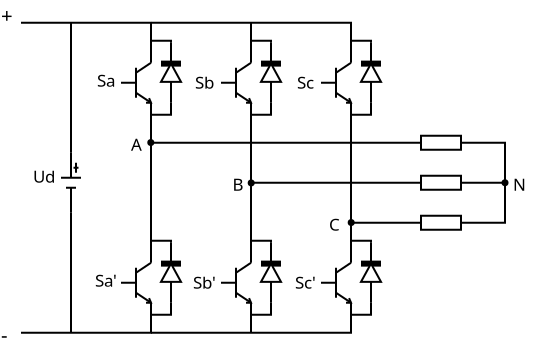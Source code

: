 <?xml version="1.0" encoding="UTF-8"?>
<dia:diagram xmlns:dia="http://www.lysator.liu.se/~alla/dia/">
  <dia:layer name="背景" visible="true" active="true">
    <dia:object type="Circuit - NPN Transistor" version="1" id="O0">
      <dia:attribute name="obj_pos">
        <dia:point val="5,-6"/>
      </dia:attribute>
      <dia:attribute name="obj_bb">
        <dia:rectangle val="5,-6.042;6.546,-3.95"/>
      </dia:attribute>
      <dia:attribute name="meta">
        <dia:composite type="dict"/>
      </dia:attribute>
      <dia:attribute name="elem_corner">
        <dia:point val="5,-6"/>
      </dia:attribute>
      <dia:attribute name="elem_width">
        <dia:real val="1.5"/>
      </dia:attribute>
      <dia:attribute name="elem_height">
        <dia:real val="2"/>
      </dia:attribute>
      <dia:attribute name="line_width">
        <dia:real val="0.1"/>
      </dia:attribute>
      <dia:attribute name="line_colour">
        <dia:color val="#000000"/>
      </dia:attribute>
      <dia:attribute name="fill_colour">
        <dia:color val="#ffffff"/>
      </dia:attribute>
      <dia:attribute name="show_background">
        <dia:boolean val="true"/>
      </dia:attribute>
      <dia:attribute name="line_style">
        <dia:enum val="0"/>
        <dia:real val="1"/>
      </dia:attribute>
      <dia:attribute name="flip_horizontal">
        <dia:boolean val="false"/>
      </dia:attribute>
      <dia:attribute name="flip_vertical">
        <dia:boolean val="false"/>
      </dia:attribute>
      <dia:attribute name="subscale">
        <dia:real val="1"/>
      </dia:attribute>
    </dia:object>
    <dia:object type="Circuit - NPN Transistor" version="1" id="O1">
      <dia:attribute name="obj_pos">
        <dia:point val="5,4"/>
      </dia:attribute>
      <dia:attribute name="obj_bb">
        <dia:rectangle val="5,3.958;6.546,6.05"/>
      </dia:attribute>
      <dia:attribute name="meta">
        <dia:composite type="dict"/>
      </dia:attribute>
      <dia:attribute name="elem_corner">
        <dia:point val="5,4"/>
      </dia:attribute>
      <dia:attribute name="elem_width">
        <dia:real val="1.5"/>
      </dia:attribute>
      <dia:attribute name="elem_height">
        <dia:real val="2"/>
      </dia:attribute>
      <dia:attribute name="line_width">
        <dia:real val="0.1"/>
      </dia:attribute>
      <dia:attribute name="line_colour">
        <dia:color val="#000000"/>
      </dia:attribute>
      <dia:attribute name="fill_colour">
        <dia:color val="#ffffff"/>
      </dia:attribute>
      <dia:attribute name="show_background">
        <dia:boolean val="true"/>
      </dia:attribute>
      <dia:attribute name="line_style">
        <dia:enum val="0"/>
        <dia:real val="1"/>
      </dia:attribute>
      <dia:attribute name="flip_horizontal">
        <dia:boolean val="false"/>
      </dia:attribute>
      <dia:attribute name="flip_vertical">
        <dia:boolean val="false"/>
      </dia:attribute>
      <dia:attribute name="subscale">
        <dia:real val="1"/>
      </dia:attribute>
    </dia:object>
    <dia:object type="Circuit - NPN Transistor" version="1" id="O2">
      <dia:attribute name="obj_pos">
        <dia:point val="15,4"/>
      </dia:attribute>
      <dia:attribute name="obj_bb">
        <dia:rectangle val="15,3.958;16.546,6.05"/>
      </dia:attribute>
      <dia:attribute name="meta">
        <dia:composite type="dict"/>
      </dia:attribute>
      <dia:attribute name="elem_corner">
        <dia:point val="15,4"/>
      </dia:attribute>
      <dia:attribute name="elem_width">
        <dia:real val="1.5"/>
      </dia:attribute>
      <dia:attribute name="elem_height">
        <dia:real val="2"/>
      </dia:attribute>
      <dia:attribute name="line_width">
        <dia:real val="0.1"/>
      </dia:attribute>
      <dia:attribute name="line_colour">
        <dia:color val="#000000"/>
      </dia:attribute>
      <dia:attribute name="fill_colour">
        <dia:color val="#ffffff"/>
      </dia:attribute>
      <dia:attribute name="show_background">
        <dia:boolean val="true"/>
      </dia:attribute>
      <dia:attribute name="line_style">
        <dia:enum val="0"/>
        <dia:real val="1"/>
      </dia:attribute>
      <dia:attribute name="flip_horizontal">
        <dia:boolean val="false"/>
      </dia:attribute>
      <dia:attribute name="flip_vertical">
        <dia:boolean val="false"/>
      </dia:attribute>
      <dia:attribute name="subscale">
        <dia:real val="1"/>
      </dia:attribute>
    </dia:object>
    <dia:object type="Circuit - NPN Transistor" version="1" id="O3">
      <dia:attribute name="obj_pos">
        <dia:point val="10,-6"/>
      </dia:attribute>
      <dia:attribute name="obj_bb">
        <dia:rectangle val="10,-6.042;11.546,-3.95"/>
      </dia:attribute>
      <dia:attribute name="meta">
        <dia:composite type="dict"/>
      </dia:attribute>
      <dia:attribute name="elem_corner">
        <dia:point val="10,-6"/>
      </dia:attribute>
      <dia:attribute name="elem_width">
        <dia:real val="1.5"/>
      </dia:attribute>
      <dia:attribute name="elem_height">
        <dia:real val="2"/>
      </dia:attribute>
      <dia:attribute name="line_width">
        <dia:real val="0.1"/>
      </dia:attribute>
      <dia:attribute name="line_colour">
        <dia:color val="#000000"/>
      </dia:attribute>
      <dia:attribute name="fill_colour">
        <dia:color val="#ffffff"/>
      </dia:attribute>
      <dia:attribute name="show_background">
        <dia:boolean val="true"/>
      </dia:attribute>
      <dia:attribute name="line_style">
        <dia:enum val="0"/>
        <dia:real val="1"/>
      </dia:attribute>
      <dia:attribute name="flip_horizontal">
        <dia:boolean val="false"/>
      </dia:attribute>
      <dia:attribute name="flip_vertical">
        <dia:boolean val="false"/>
      </dia:attribute>
      <dia:attribute name="subscale">
        <dia:real val="1"/>
      </dia:attribute>
    </dia:object>
    <dia:object type="Circuit - NPN Transistor" version="1" id="O4">
      <dia:attribute name="obj_pos">
        <dia:point val="15,-6"/>
      </dia:attribute>
      <dia:attribute name="obj_bb">
        <dia:rectangle val="15,-6.042;16.546,-3.95"/>
      </dia:attribute>
      <dia:attribute name="meta">
        <dia:composite type="dict"/>
      </dia:attribute>
      <dia:attribute name="elem_corner">
        <dia:point val="15,-6"/>
      </dia:attribute>
      <dia:attribute name="elem_width">
        <dia:real val="1.5"/>
      </dia:attribute>
      <dia:attribute name="elem_height">
        <dia:real val="2"/>
      </dia:attribute>
      <dia:attribute name="line_width">
        <dia:real val="0.1"/>
      </dia:attribute>
      <dia:attribute name="line_colour">
        <dia:color val="#000000"/>
      </dia:attribute>
      <dia:attribute name="fill_colour">
        <dia:color val="#ffffff"/>
      </dia:attribute>
      <dia:attribute name="show_background">
        <dia:boolean val="true"/>
      </dia:attribute>
      <dia:attribute name="line_style">
        <dia:enum val="0"/>
        <dia:real val="1"/>
      </dia:attribute>
      <dia:attribute name="flip_horizontal">
        <dia:boolean val="false"/>
      </dia:attribute>
      <dia:attribute name="flip_vertical">
        <dia:boolean val="false"/>
      </dia:attribute>
      <dia:attribute name="subscale">
        <dia:real val="1"/>
      </dia:attribute>
    </dia:object>
    <dia:object type="Circuit - NPN Transistor" version="1" id="O5">
      <dia:attribute name="obj_pos">
        <dia:point val="10,4"/>
      </dia:attribute>
      <dia:attribute name="obj_bb">
        <dia:rectangle val="10,3.958;11.546,6.05"/>
      </dia:attribute>
      <dia:attribute name="meta">
        <dia:composite type="dict"/>
      </dia:attribute>
      <dia:attribute name="elem_corner">
        <dia:point val="10,4"/>
      </dia:attribute>
      <dia:attribute name="elem_width">
        <dia:real val="1.5"/>
      </dia:attribute>
      <dia:attribute name="elem_height">
        <dia:real val="2"/>
      </dia:attribute>
      <dia:attribute name="line_width">
        <dia:real val="0.1"/>
      </dia:attribute>
      <dia:attribute name="line_colour">
        <dia:color val="#000000"/>
      </dia:attribute>
      <dia:attribute name="fill_colour">
        <dia:color val="#ffffff"/>
      </dia:attribute>
      <dia:attribute name="show_background">
        <dia:boolean val="true"/>
      </dia:attribute>
      <dia:attribute name="line_style">
        <dia:enum val="0"/>
        <dia:real val="1"/>
      </dia:attribute>
      <dia:attribute name="flip_horizontal">
        <dia:boolean val="false"/>
      </dia:attribute>
      <dia:attribute name="flip_vertical">
        <dia:boolean val="false"/>
      </dia:attribute>
      <dia:attribute name="subscale">
        <dia:real val="1"/>
      </dia:attribute>
    </dia:object>
    <dia:object type="Standard - Line" version="0" id="O6">
      <dia:attribute name="obj_pos">
        <dia:point val="6.5,-4"/>
      </dia:attribute>
      <dia:attribute name="obj_bb">
        <dia:rectangle val="6.45,-4.05;6.55,4.05"/>
      </dia:attribute>
      <dia:attribute name="conn_endpoints">
        <dia:point val="6.5,-4"/>
        <dia:point val="6.5,4"/>
      </dia:attribute>
      <dia:attribute name="numcp">
        <dia:int val="1"/>
      </dia:attribute>
      <dia:connections>
        <dia:connection handle="0" to="O0" connection="2"/>
        <dia:connection handle="1" to="O1" connection="1"/>
      </dia:connections>
    </dia:object>
    <dia:object type="Standard - ZigZagLine" version="1" id="O7">
      <dia:attribute name="obj_pos">
        <dia:point val="6.5,-6"/>
      </dia:attribute>
      <dia:attribute name="obj_bb">
        <dia:rectangle val="-0.071,-8.05;6.55,-5.95"/>
      </dia:attribute>
      <dia:attribute name="orth_points">
        <dia:point val="6.5,-6"/>
        <dia:point val="6.5,-8"/>
        <dia:point val="0,-8"/>
        <dia:point val="0,-8"/>
      </dia:attribute>
      <dia:attribute name="orth_orient">
        <dia:enum val="1"/>
        <dia:enum val="0"/>
        <dia:enum val="1"/>
      </dia:attribute>
      <dia:attribute name="autorouting">
        <dia:boolean val="false"/>
      </dia:attribute>
      <dia:connections>
        <dia:connection handle="0" to="O0" connection="1"/>
      </dia:connections>
    </dia:object>
    <dia:object type="Standard - Line" version="0" id="O8">
      <dia:attribute name="obj_pos">
        <dia:point val="6.5,-2"/>
      </dia:attribute>
      <dia:attribute name="obj_bb">
        <dia:rectangle val="6.45,-2.05;19.05,-1.95"/>
      </dia:attribute>
      <dia:attribute name="conn_endpoints">
        <dia:point val="6.5,-2"/>
        <dia:point val="19,-2"/>
      </dia:attribute>
      <dia:attribute name="numcp">
        <dia:int val="1"/>
      </dia:attribute>
    </dia:object>
    <dia:object type="Standard - Line" version="0" id="O9">
      <dia:attribute name="obj_pos">
        <dia:point val="16.5,2"/>
      </dia:attribute>
      <dia:attribute name="obj_bb">
        <dia:rectangle val="16.45,1.95;19.05,2.05"/>
      </dia:attribute>
      <dia:attribute name="conn_endpoints">
        <dia:point val="16.5,2"/>
        <dia:point val="19,2"/>
      </dia:attribute>
      <dia:attribute name="numcp">
        <dia:int val="1"/>
      </dia:attribute>
    </dia:object>
    <dia:object type="Standard - Line" version="0" id="O10">
      <dia:attribute name="obj_pos">
        <dia:point val="11.5,0"/>
      </dia:attribute>
      <dia:attribute name="obj_bb">
        <dia:rectangle val="11.45,-0.05;19.05,0.05"/>
      </dia:attribute>
      <dia:attribute name="conn_endpoints">
        <dia:point val="11.5,0"/>
        <dia:point val="19,0"/>
      </dia:attribute>
      <dia:attribute name="numcp">
        <dia:int val="1"/>
      </dia:attribute>
      <dia:connections>
        <dia:connection handle="0" to="O12" connection="0"/>
      </dia:connections>
    </dia:object>
    <dia:object type="Standard - Line" version="0" id="O11">
      <dia:attribute name="obj_pos">
        <dia:point val="16.5,-4"/>
      </dia:attribute>
      <dia:attribute name="obj_bb">
        <dia:rectangle val="16.45,-4.05;16.55,4.05"/>
      </dia:attribute>
      <dia:attribute name="conn_endpoints">
        <dia:point val="16.5,-4"/>
        <dia:point val="16.5,4"/>
      </dia:attribute>
      <dia:attribute name="numcp">
        <dia:int val="1"/>
      </dia:attribute>
      <dia:connections>
        <dia:connection handle="0" to="O4" connection="2"/>
        <dia:connection handle="1" to="O2" connection="1"/>
      </dia:connections>
    </dia:object>
    <dia:object type="Standard - Line" version="0" id="O12">
      <dia:attribute name="obj_pos">
        <dia:point val="11.5,-4"/>
      </dia:attribute>
      <dia:attribute name="obj_bb">
        <dia:rectangle val="11.45,-4.05;11.55,4.05"/>
      </dia:attribute>
      <dia:attribute name="conn_endpoints">
        <dia:point val="11.5,-4"/>
        <dia:point val="11.5,4"/>
      </dia:attribute>
      <dia:attribute name="numcp">
        <dia:int val="1"/>
      </dia:attribute>
      <dia:connections>
        <dia:connection handle="0" to="O3" connection="2"/>
        <dia:connection handle="1" to="O5" connection="1"/>
      </dia:connections>
    </dia:object>
    <dia:object type="Standard - ZigZagLine" version="1" id="O13">
      <dia:attribute name="obj_pos">
        <dia:point val="6.5,6"/>
      </dia:attribute>
      <dia:attribute name="obj_bb">
        <dia:rectangle val="-0.071,5.95;6.55,7.55"/>
      </dia:attribute>
      <dia:attribute name="orth_points">
        <dia:point val="6.5,6"/>
        <dia:point val="6.5,7.5"/>
        <dia:point val="0,7.5"/>
        <dia:point val="0,7.5"/>
      </dia:attribute>
      <dia:attribute name="orth_orient">
        <dia:enum val="1"/>
        <dia:enum val="0"/>
        <dia:enum val="1"/>
      </dia:attribute>
      <dia:attribute name="autorouting">
        <dia:boolean val="false"/>
      </dia:attribute>
      <dia:connections>
        <dia:connection handle="0" to="O1" connection="2"/>
      </dia:connections>
    </dia:object>
    <dia:object type="Circuit - Horizontal Resistor (European)" version="1" id="O14">
      <dia:attribute name="obj_pos">
        <dia:point val="19,-2.35"/>
      </dia:attribute>
      <dia:attribute name="obj_bb">
        <dia:rectangle val="19,-2.4;23,-1.6"/>
      </dia:attribute>
      <dia:attribute name="meta">
        <dia:composite type="dict"/>
      </dia:attribute>
      <dia:attribute name="elem_corner">
        <dia:point val="19,-2.35"/>
      </dia:attribute>
      <dia:attribute name="elem_width">
        <dia:real val="4"/>
      </dia:attribute>
      <dia:attribute name="elem_height">
        <dia:real val="0.7"/>
      </dia:attribute>
      <dia:attribute name="line_width">
        <dia:real val="0.1"/>
      </dia:attribute>
      <dia:attribute name="line_colour">
        <dia:color val="#000000"/>
      </dia:attribute>
      <dia:attribute name="fill_colour">
        <dia:color val="#ffffff"/>
      </dia:attribute>
      <dia:attribute name="show_background">
        <dia:boolean val="true"/>
      </dia:attribute>
      <dia:attribute name="line_style">
        <dia:enum val="0"/>
        <dia:real val="1"/>
      </dia:attribute>
      <dia:attribute name="flip_horizontal">
        <dia:boolean val="false"/>
      </dia:attribute>
      <dia:attribute name="flip_vertical">
        <dia:boolean val="false"/>
      </dia:attribute>
      <dia:attribute name="subscale">
        <dia:real val="0.2"/>
      </dia:attribute>
    </dia:object>
    <dia:group>
      <dia:object type="Circuit - Vertical Diode" version="1" id="O15">
        <dia:attribute name="obj_pos">
          <dia:point val="7,-7"/>
        </dia:attribute>
        <dia:attribute name="obj_bb">
          <dia:rectangle val="6.916,-7;8.084,-4"/>
        </dia:attribute>
        <dia:attribute name="meta">
          <dia:composite type="dict"/>
        </dia:attribute>
        <dia:attribute name="elem_corner">
          <dia:point val="7,-7"/>
        </dia:attribute>
        <dia:attribute name="elem_width">
          <dia:real val="1.0"/>
        </dia:attribute>
        <dia:attribute name="elem_height">
          <dia:real val="3.0"/>
        </dia:attribute>
        <dia:attribute name="line_width">
          <dia:real val="0.1"/>
        </dia:attribute>
        <dia:attribute name="line_colour">
          <dia:color val="#000000"/>
        </dia:attribute>
        <dia:attribute name="fill_colour">
          <dia:color val="#ffffff"/>
        </dia:attribute>
        <dia:attribute name="show_background">
          <dia:boolean val="true"/>
        </dia:attribute>
        <dia:attribute name="line_style">
          <dia:enum val="0"/>
          <dia:real val="1"/>
        </dia:attribute>
        <dia:attribute name="flip_horizontal">
          <dia:boolean val="false"/>
        </dia:attribute>
        <dia:attribute name="flip_vertical">
          <dia:boolean val="false"/>
        </dia:attribute>
        <dia:attribute name="subscale">
          <dia:real val="1"/>
        </dia:attribute>
      </dia:object>
      <dia:object type="Standard - ZigZagLine" version="1" id="O16">
        <dia:attribute name="obj_pos">
          <dia:point val="6.5,-7.1"/>
        </dia:attribute>
        <dia:attribute name="obj_bb">
          <dia:rectangle val="6.45,-7.15;7.55,-6.929"/>
        </dia:attribute>
        <dia:attribute name="orth_points">
          <dia:point val="6.5,-7.1"/>
          <dia:point val="7.5,-7.1"/>
          <dia:point val="7.5,-7"/>
          <dia:point val="7.5,-7"/>
        </dia:attribute>
        <dia:attribute name="orth_orient">
          <dia:enum val="0"/>
          <dia:enum val="1"/>
          <dia:enum val="0"/>
        </dia:attribute>
        <dia:attribute name="autorouting">
          <dia:boolean val="false"/>
        </dia:attribute>
        <dia:connections>
          <dia:connection handle="1" to="O15" connection="0"/>
        </dia:connections>
      </dia:object>
      <dia:object type="Standard - ZigZagLine" version="1" id="O17">
        <dia:attribute name="obj_pos">
          <dia:point val="6.5,-3.4"/>
        </dia:attribute>
        <dia:attribute name="obj_bb">
          <dia:rectangle val="6.45,-4.071;7.55,-3.35"/>
        </dia:attribute>
        <dia:attribute name="orth_points">
          <dia:point val="6.5,-3.4"/>
          <dia:point val="7.5,-3.4"/>
          <dia:point val="7.5,-4"/>
          <dia:point val="7.5,-4"/>
        </dia:attribute>
        <dia:attribute name="orth_orient">
          <dia:enum val="0"/>
          <dia:enum val="1"/>
          <dia:enum val="0"/>
        </dia:attribute>
        <dia:attribute name="autorouting">
          <dia:boolean val="false"/>
        </dia:attribute>
        <dia:connections>
          <dia:connection handle="1" to="O15" connection="1"/>
        </dia:connections>
      </dia:object>
    </dia:group>
    <dia:group>
      <dia:object type="Circuit - Vertical Diode" version="1" id="O18">
        <dia:attribute name="obj_pos">
          <dia:point val="12,3"/>
        </dia:attribute>
        <dia:attribute name="obj_bb">
          <dia:rectangle val="11.916,3;13.084,6"/>
        </dia:attribute>
        <dia:attribute name="meta">
          <dia:composite type="dict"/>
        </dia:attribute>
        <dia:attribute name="elem_corner">
          <dia:point val="12,3"/>
        </dia:attribute>
        <dia:attribute name="elem_width">
          <dia:real val="1.0"/>
        </dia:attribute>
        <dia:attribute name="elem_height">
          <dia:real val="3.0"/>
        </dia:attribute>
        <dia:attribute name="line_width">
          <dia:real val="0.1"/>
        </dia:attribute>
        <dia:attribute name="line_colour">
          <dia:color val="#000000"/>
        </dia:attribute>
        <dia:attribute name="fill_colour">
          <dia:color val="#ffffff"/>
        </dia:attribute>
        <dia:attribute name="show_background">
          <dia:boolean val="true"/>
        </dia:attribute>
        <dia:attribute name="line_style">
          <dia:enum val="0"/>
          <dia:real val="1"/>
        </dia:attribute>
        <dia:attribute name="flip_horizontal">
          <dia:boolean val="false"/>
        </dia:attribute>
        <dia:attribute name="flip_vertical">
          <dia:boolean val="false"/>
        </dia:attribute>
        <dia:attribute name="subscale">
          <dia:real val="1"/>
        </dia:attribute>
      </dia:object>
      <dia:object type="Standard - ZigZagLine" version="1" id="O19">
        <dia:attribute name="obj_pos">
          <dia:point val="11.5,2.9"/>
        </dia:attribute>
        <dia:attribute name="obj_bb">
          <dia:rectangle val="11.45,2.85;12.55,3.071"/>
        </dia:attribute>
        <dia:attribute name="orth_points">
          <dia:point val="11.5,2.9"/>
          <dia:point val="12.5,2.9"/>
          <dia:point val="12.5,3"/>
          <dia:point val="12.5,3"/>
        </dia:attribute>
        <dia:attribute name="orth_orient">
          <dia:enum val="0"/>
          <dia:enum val="1"/>
          <dia:enum val="0"/>
        </dia:attribute>
        <dia:attribute name="autorouting">
          <dia:boolean val="false"/>
        </dia:attribute>
        <dia:connections>
          <dia:connection handle="1" to="O18" connection="0"/>
        </dia:connections>
      </dia:object>
      <dia:object type="Standard - ZigZagLine" version="1" id="O20">
        <dia:attribute name="obj_pos">
          <dia:point val="11.5,6.6"/>
        </dia:attribute>
        <dia:attribute name="obj_bb">
          <dia:rectangle val="11.45,5.929;12.55,6.65"/>
        </dia:attribute>
        <dia:attribute name="orth_points">
          <dia:point val="11.5,6.6"/>
          <dia:point val="12.5,6.6"/>
          <dia:point val="12.5,6"/>
          <dia:point val="12.5,6"/>
        </dia:attribute>
        <dia:attribute name="orth_orient">
          <dia:enum val="0"/>
          <dia:enum val="1"/>
          <dia:enum val="0"/>
        </dia:attribute>
        <dia:attribute name="autorouting">
          <dia:boolean val="false"/>
        </dia:attribute>
        <dia:connections>
          <dia:connection handle="1" to="O18" connection="1"/>
        </dia:connections>
      </dia:object>
    </dia:group>
    <dia:group>
      <dia:object type="Circuit - Vertical Diode" version="1" id="O21">
        <dia:attribute name="obj_pos">
          <dia:point val="17,-7"/>
        </dia:attribute>
        <dia:attribute name="obj_bb">
          <dia:rectangle val="16.916,-7;18.084,-4"/>
        </dia:attribute>
        <dia:attribute name="meta">
          <dia:composite type="dict"/>
        </dia:attribute>
        <dia:attribute name="elem_corner">
          <dia:point val="17,-7"/>
        </dia:attribute>
        <dia:attribute name="elem_width">
          <dia:real val="1.0"/>
        </dia:attribute>
        <dia:attribute name="elem_height">
          <dia:real val="3.0"/>
        </dia:attribute>
        <dia:attribute name="line_width">
          <dia:real val="0.1"/>
        </dia:attribute>
        <dia:attribute name="line_colour">
          <dia:color val="#000000"/>
        </dia:attribute>
        <dia:attribute name="fill_colour">
          <dia:color val="#ffffff"/>
        </dia:attribute>
        <dia:attribute name="show_background">
          <dia:boolean val="true"/>
        </dia:attribute>
        <dia:attribute name="line_style">
          <dia:enum val="0"/>
          <dia:real val="1"/>
        </dia:attribute>
        <dia:attribute name="flip_horizontal">
          <dia:boolean val="false"/>
        </dia:attribute>
        <dia:attribute name="flip_vertical">
          <dia:boolean val="false"/>
        </dia:attribute>
        <dia:attribute name="subscale">
          <dia:real val="1"/>
        </dia:attribute>
      </dia:object>
      <dia:object type="Standard - ZigZagLine" version="1" id="O22">
        <dia:attribute name="obj_pos">
          <dia:point val="16.5,-7.1"/>
        </dia:attribute>
        <dia:attribute name="obj_bb">
          <dia:rectangle val="16.45,-7.15;17.55,-6.929"/>
        </dia:attribute>
        <dia:attribute name="orth_points">
          <dia:point val="16.5,-7.1"/>
          <dia:point val="17.5,-7.1"/>
          <dia:point val="17.5,-7"/>
          <dia:point val="17.5,-7"/>
        </dia:attribute>
        <dia:attribute name="orth_orient">
          <dia:enum val="0"/>
          <dia:enum val="1"/>
          <dia:enum val="0"/>
        </dia:attribute>
        <dia:attribute name="autorouting">
          <dia:boolean val="false"/>
        </dia:attribute>
        <dia:connections>
          <dia:connection handle="1" to="O21" connection="0"/>
        </dia:connections>
      </dia:object>
      <dia:object type="Standard - ZigZagLine" version="1" id="O23">
        <dia:attribute name="obj_pos">
          <dia:point val="16.5,-3.4"/>
        </dia:attribute>
        <dia:attribute name="obj_bb">
          <dia:rectangle val="16.45,-4.071;17.55,-3.35"/>
        </dia:attribute>
        <dia:attribute name="orth_points">
          <dia:point val="16.5,-3.4"/>
          <dia:point val="17.5,-3.4"/>
          <dia:point val="17.5,-4"/>
          <dia:point val="17.5,-4"/>
        </dia:attribute>
        <dia:attribute name="orth_orient">
          <dia:enum val="0"/>
          <dia:enum val="1"/>
          <dia:enum val="0"/>
        </dia:attribute>
        <dia:attribute name="autorouting">
          <dia:boolean val="false"/>
        </dia:attribute>
        <dia:connections>
          <dia:connection handle="1" to="O21" connection="1"/>
        </dia:connections>
      </dia:object>
    </dia:group>
    <dia:group>
      <dia:object type="Circuit - Vertical Diode" version="1" id="O24">
        <dia:attribute name="obj_pos">
          <dia:point val="7,3"/>
        </dia:attribute>
        <dia:attribute name="obj_bb">
          <dia:rectangle val="6.916,3;8.084,6"/>
        </dia:attribute>
        <dia:attribute name="meta">
          <dia:composite type="dict"/>
        </dia:attribute>
        <dia:attribute name="elem_corner">
          <dia:point val="7,3"/>
        </dia:attribute>
        <dia:attribute name="elem_width">
          <dia:real val="1.0"/>
        </dia:attribute>
        <dia:attribute name="elem_height">
          <dia:real val="3.0"/>
        </dia:attribute>
        <dia:attribute name="line_width">
          <dia:real val="0.1"/>
        </dia:attribute>
        <dia:attribute name="line_colour">
          <dia:color val="#000000"/>
        </dia:attribute>
        <dia:attribute name="fill_colour">
          <dia:color val="#ffffff"/>
        </dia:attribute>
        <dia:attribute name="show_background">
          <dia:boolean val="true"/>
        </dia:attribute>
        <dia:attribute name="line_style">
          <dia:enum val="0"/>
          <dia:real val="1"/>
        </dia:attribute>
        <dia:attribute name="flip_horizontal">
          <dia:boolean val="false"/>
        </dia:attribute>
        <dia:attribute name="flip_vertical">
          <dia:boolean val="false"/>
        </dia:attribute>
        <dia:attribute name="subscale">
          <dia:real val="1"/>
        </dia:attribute>
      </dia:object>
      <dia:object type="Standard - ZigZagLine" version="1" id="O25">
        <dia:attribute name="obj_pos">
          <dia:point val="6.5,2.9"/>
        </dia:attribute>
        <dia:attribute name="obj_bb">
          <dia:rectangle val="6.45,2.85;7.55,3.071"/>
        </dia:attribute>
        <dia:attribute name="orth_points">
          <dia:point val="6.5,2.9"/>
          <dia:point val="7.5,2.9"/>
          <dia:point val="7.5,3"/>
          <dia:point val="7.5,3"/>
        </dia:attribute>
        <dia:attribute name="orth_orient">
          <dia:enum val="0"/>
          <dia:enum val="1"/>
          <dia:enum val="0"/>
        </dia:attribute>
        <dia:attribute name="autorouting">
          <dia:boolean val="false"/>
        </dia:attribute>
        <dia:connections>
          <dia:connection handle="1" to="O24" connection="0"/>
        </dia:connections>
      </dia:object>
      <dia:object type="Standard - ZigZagLine" version="1" id="O26">
        <dia:attribute name="obj_pos">
          <dia:point val="6.5,6.6"/>
        </dia:attribute>
        <dia:attribute name="obj_bb">
          <dia:rectangle val="6.45,5.929;7.55,6.65"/>
        </dia:attribute>
        <dia:attribute name="orth_points">
          <dia:point val="6.5,6.6"/>
          <dia:point val="7.5,6.6"/>
          <dia:point val="7.5,6"/>
          <dia:point val="7.5,6"/>
        </dia:attribute>
        <dia:attribute name="orth_orient">
          <dia:enum val="0"/>
          <dia:enum val="1"/>
          <dia:enum val="0"/>
        </dia:attribute>
        <dia:attribute name="autorouting">
          <dia:boolean val="false"/>
        </dia:attribute>
        <dia:connections>
          <dia:connection handle="1" to="O24" connection="1"/>
        </dia:connections>
      </dia:object>
    </dia:group>
    <dia:group>
      <dia:object type="Circuit - Vertical Diode" version="1" id="O27">
        <dia:attribute name="obj_pos">
          <dia:point val="12,-7"/>
        </dia:attribute>
        <dia:attribute name="obj_bb">
          <dia:rectangle val="11.916,-7;13.084,-4"/>
        </dia:attribute>
        <dia:attribute name="meta">
          <dia:composite type="dict"/>
        </dia:attribute>
        <dia:attribute name="elem_corner">
          <dia:point val="12,-7"/>
        </dia:attribute>
        <dia:attribute name="elem_width">
          <dia:real val="1.0"/>
        </dia:attribute>
        <dia:attribute name="elem_height">
          <dia:real val="3.0"/>
        </dia:attribute>
        <dia:attribute name="line_width">
          <dia:real val="0.1"/>
        </dia:attribute>
        <dia:attribute name="line_colour">
          <dia:color val="#000000"/>
        </dia:attribute>
        <dia:attribute name="fill_colour">
          <dia:color val="#ffffff"/>
        </dia:attribute>
        <dia:attribute name="show_background">
          <dia:boolean val="true"/>
        </dia:attribute>
        <dia:attribute name="line_style">
          <dia:enum val="0"/>
          <dia:real val="1"/>
        </dia:attribute>
        <dia:attribute name="flip_horizontal">
          <dia:boolean val="false"/>
        </dia:attribute>
        <dia:attribute name="flip_vertical">
          <dia:boolean val="false"/>
        </dia:attribute>
        <dia:attribute name="subscale">
          <dia:real val="1"/>
        </dia:attribute>
      </dia:object>
      <dia:object type="Standard - ZigZagLine" version="1" id="O28">
        <dia:attribute name="obj_pos">
          <dia:point val="11.5,-7.1"/>
        </dia:attribute>
        <dia:attribute name="obj_bb">
          <dia:rectangle val="11.45,-7.15;12.55,-6.929"/>
        </dia:attribute>
        <dia:attribute name="orth_points">
          <dia:point val="11.5,-7.1"/>
          <dia:point val="12.5,-7.1"/>
          <dia:point val="12.5,-7"/>
          <dia:point val="12.5,-7"/>
        </dia:attribute>
        <dia:attribute name="orth_orient">
          <dia:enum val="0"/>
          <dia:enum val="1"/>
          <dia:enum val="0"/>
        </dia:attribute>
        <dia:attribute name="autorouting">
          <dia:boolean val="false"/>
        </dia:attribute>
        <dia:connections>
          <dia:connection handle="1" to="O27" connection="0"/>
        </dia:connections>
      </dia:object>
      <dia:object type="Standard - ZigZagLine" version="1" id="O29">
        <dia:attribute name="obj_pos">
          <dia:point val="11.5,-3.4"/>
        </dia:attribute>
        <dia:attribute name="obj_bb">
          <dia:rectangle val="11.45,-4.071;12.55,-3.35"/>
        </dia:attribute>
        <dia:attribute name="orth_points">
          <dia:point val="11.5,-3.4"/>
          <dia:point val="12.5,-3.4"/>
          <dia:point val="12.5,-4"/>
          <dia:point val="12.5,-4"/>
        </dia:attribute>
        <dia:attribute name="orth_orient">
          <dia:enum val="0"/>
          <dia:enum val="1"/>
          <dia:enum val="0"/>
        </dia:attribute>
        <dia:attribute name="autorouting">
          <dia:boolean val="false"/>
        </dia:attribute>
        <dia:connections>
          <dia:connection handle="1" to="O27" connection="1"/>
        </dia:connections>
      </dia:object>
    </dia:group>
    <dia:group>
      <dia:object type="Circuit - Vertical Diode" version="1" id="O30">
        <dia:attribute name="obj_pos">
          <dia:point val="17,3"/>
        </dia:attribute>
        <dia:attribute name="obj_bb">
          <dia:rectangle val="16.916,3;18.084,6"/>
        </dia:attribute>
        <dia:attribute name="meta">
          <dia:composite type="dict"/>
        </dia:attribute>
        <dia:attribute name="elem_corner">
          <dia:point val="17,3"/>
        </dia:attribute>
        <dia:attribute name="elem_width">
          <dia:real val="1.0"/>
        </dia:attribute>
        <dia:attribute name="elem_height">
          <dia:real val="3.0"/>
        </dia:attribute>
        <dia:attribute name="line_width">
          <dia:real val="0.1"/>
        </dia:attribute>
        <dia:attribute name="line_colour">
          <dia:color val="#000000"/>
        </dia:attribute>
        <dia:attribute name="fill_colour">
          <dia:color val="#ffffff"/>
        </dia:attribute>
        <dia:attribute name="show_background">
          <dia:boolean val="true"/>
        </dia:attribute>
        <dia:attribute name="line_style">
          <dia:enum val="0"/>
          <dia:real val="1"/>
        </dia:attribute>
        <dia:attribute name="flip_horizontal">
          <dia:boolean val="false"/>
        </dia:attribute>
        <dia:attribute name="flip_vertical">
          <dia:boolean val="false"/>
        </dia:attribute>
        <dia:attribute name="subscale">
          <dia:real val="1"/>
        </dia:attribute>
      </dia:object>
      <dia:object type="Standard - ZigZagLine" version="1" id="O31">
        <dia:attribute name="obj_pos">
          <dia:point val="16.5,2.9"/>
        </dia:attribute>
        <dia:attribute name="obj_bb">
          <dia:rectangle val="16.45,2.85;17.55,3.071"/>
        </dia:attribute>
        <dia:attribute name="orth_points">
          <dia:point val="16.5,2.9"/>
          <dia:point val="17.5,2.9"/>
          <dia:point val="17.5,3"/>
          <dia:point val="17.5,3"/>
        </dia:attribute>
        <dia:attribute name="orth_orient">
          <dia:enum val="0"/>
          <dia:enum val="1"/>
          <dia:enum val="0"/>
        </dia:attribute>
        <dia:attribute name="autorouting">
          <dia:boolean val="false"/>
        </dia:attribute>
        <dia:connections>
          <dia:connection handle="1" to="O30" connection="0"/>
        </dia:connections>
      </dia:object>
      <dia:object type="Standard - ZigZagLine" version="1" id="O32">
        <dia:attribute name="obj_pos">
          <dia:point val="16.5,6.6"/>
        </dia:attribute>
        <dia:attribute name="obj_bb">
          <dia:rectangle val="16.45,5.929;17.55,6.65"/>
        </dia:attribute>
        <dia:attribute name="orth_points">
          <dia:point val="16.5,6.6"/>
          <dia:point val="17.5,6.6"/>
          <dia:point val="17.5,6"/>
          <dia:point val="17.5,6"/>
        </dia:attribute>
        <dia:attribute name="orth_orient">
          <dia:enum val="0"/>
          <dia:enum val="1"/>
          <dia:enum val="0"/>
        </dia:attribute>
        <dia:attribute name="autorouting">
          <dia:boolean val="false"/>
        </dia:attribute>
        <dia:connections>
          <dia:connection handle="1" to="O30" connection="1"/>
        </dia:connections>
      </dia:object>
    </dia:group>
    <dia:object type="Standard - Line" version="0" id="O33">
      <dia:attribute name="obj_pos">
        <dia:point val="11.5,-8"/>
      </dia:attribute>
      <dia:attribute name="obj_bb">
        <dia:rectangle val="11.45,-8.05;11.55,-5.95"/>
      </dia:attribute>
      <dia:attribute name="conn_endpoints">
        <dia:point val="11.5,-8"/>
        <dia:point val="11.5,-6"/>
      </dia:attribute>
      <dia:attribute name="numcp">
        <dia:int val="1"/>
      </dia:attribute>
      <dia:connections>
        <dia:connection handle="1" to="O3" connection="1"/>
      </dia:connections>
    </dia:object>
    <dia:object type="Standard - Line" version="0" id="O34">
      <dia:attribute name="obj_pos">
        <dia:point val="16.5,-8"/>
      </dia:attribute>
      <dia:attribute name="obj_bb">
        <dia:rectangle val="16.45,-8.05;16.55,-5.95"/>
      </dia:attribute>
      <dia:attribute name="conn_endpoints">
        <dia:point val="16.5,-8"/>
        <dia:point val="16.5,-6"/>
      </dia:attribute>
      <dia:attribute name="numcp">
        <dia:int val="1"/>
      </dia:attribute>
      <dia:connections>
        <dia:connection handle="1" to="O4" connection="1"/>
      </dia:connections>
    </dia:object>
    <dia:object type="Standard - Line" version="0" id="O35">
      <dia:attribute name="obj_pos">
        <dia:point val="6.54,-8"/>
      </dia:attribute>
      <dia:attribute name="obj_bb">
        <dia:rectangle val="6.49,-8.05;16.6,-7.95"/>
      </dia:attribute>
      <dia:attribute name="conn_endpoints">
        <dia:point val="6.54,-8"/>
        <dia:point val="16.55,-8"/>
      </dia:attribute>
      <dia:attribute name="numcp">
        <dia:int val="1"/>
      </dia:attribute>
    </dia:object>
    <dia:object type="Standard - Line" version="0" id="O36">
      <dia:attribute name="obj_pos">
        <dia:point val="6.5,7.5"/>
      </dia:attribute>
      <dia:attribute name="obj_bb">
        <dia:rectangle val="6.45,7.45;16.6,7.55"/>
      </dia:attribute>
      <dia:attribute name="conn_endpoints">
        <dia:point val="6.5,7.5"/>
        <dia:point val="16.55,7.5"/>
      </dia:attribute>
      <dia:attribute name="numcp">
        <dia:int val="1"/>
      </dia:attribute>
    </dia:object>
    <dia:object type="Standard - Line" version="0" id="O37">
      <dia:attribute name="obj_pos">
        <dia:point val="11.5,6"/>
      </dia:attribute>
      <dia:attribute name="obj_bb">
        <dia:rectangle val="11.45,5.95;11.55,7.55"/>
      </dia:attribute>
      <dia:attribute name="conn_endpoints">
        <dia:point val="11.5,6"/>
        <dia:point val="11.5,7.5"/>
      </dia:attribute>
      <dia:attribute name="numcp">
        <dia:int val="1"/>
      </dia:attribute>
      <dia:connections>
        <dia:connection handle="0" to="O5" connection="2"/>
      </dia:connections>
    </dia:object>
    <dia:object type="Standard - Line" version="0" id="O38">
      <dia:attribute name="obj_pos">
        <dia:point val="16.5,6"/>
      </dia:attribute>
      <dia:attribute name="obj_bb">
        <dia:rectangle val="16.45,5.95;16.55,7.55"/>
      </dia:attribute>
      <dia:attribute name="conn_endpoints">
        <dia:point val="16.5,6"/>
        <dia:point val="16.5,7.5"/>
      </dia:attribute>
      <dia:attribute name="numcp">
        <dia:int val="1"/>
      </dia:attribute>
      <dia:connections>
        <dia:connection handle="0" to="O2" connection="2"/>
      </dia:connections>
    </dia:object>
    <dia:object type="Circuit - Horizontal Resistor (European)" version="1" id="O39">
      <dia:attribute name="obj_pos">
        <dia:point val="19,1.65"/>
      </dia:attribute>
      <dia:attribute name="obj_bb">
        <dia:rectangle val="19,1.6;23,2.4"/>
      </dia:attribute>
      <dia:attribute name="meta">
        <dia:composite type="dict"/>
      </dia:attribute>
      <dia:attribute name="elem_corner">
        <dia:point val="19,1.65"/>
      </dia:attribute>
      <dia:attribute name="elem_width">
        <dia:real val="4"/>
      </dia:attribute>
      <dia:attribute name="elem_height">
        <dia:real val="0.7"/>
      </dia:attribute>
      <dia:attribute name="line_width">
        <dia:real val="0.1"/>
      </dia:attribute>
      <dia:attribute name="line_colour">
        <dia:color val="#000000"/>
      </dia:attribute>
      <dia:attribute name="fill_colour">
        <dia:color val="#ffffff"/>
      </dia:attribute>
      <dia:attribute name="show_background">
        <dia:boolean val="true"/>
      </dia:attribute>
      <dia:attribute name="line_style">
        <dia:enum val="0"/>
        <dia:real val="1"/>
      </dia:attribute>
      <dia:attribute name="flip_horizontal">
        <dia:boolean val="false"/>
      </dia:attribute>
      <dia:attribute name="flip_vertical">
        <dia:boolean val="false"/>
      </dia:attribute>
      <dia:attribute name="subscale">
        <dia:real val="0.2"/>
      </dia:attribute>
    </dia:object>
    <dia:object type="Circuit - Horizontal Resistor (European)" version="1" id="O40">
      <dia:attribute name="obj_pos">
        <dia:point val="19,-0.35"/>
      </dia:attribute>
      <dia:attribute name="obj_bb">
        <dia:rectangle val="19,-0.4;23,0.4"/>
      </dia:attribute>
      <dia:attribute name="meta">
        <dia:composite type="dict"/>
      </dia:attribute>
      <dia:attribute name="elem_corner">
        <dia:point val="19,-0.35"/>
      </dia:attribute>
      <dia:attribute name="elem_width">
        <dia:real val="4"/>
      </dia:attribute>
      <dia:attribute name="elem_height">
        <dia:real val="0.7"/>
      </dia:attribute>
      <dia:attribute name="line_width">
        <dia:real val="0.1"/>
      </dia:attribute>
      <dia:attribute name="line_colour">
        <dia:color val="#000000"/>
      </dia:attribute>
      <dia:attribute name="fill_colour">
        <dia:color val="#ffffff"/>
      </dia:attribute>
      <dia:attribute name="show_background">
        <dia:boolean val="true"/>
      </dia:attribute>
      <dia:attribute name="line_style">
        <dia:enum val="0"/>
        <dia:real val="1"/>
      </dia:attribute>
      <dia:attribute name="flip_horizontal">
        <dia:boolean val="false"/>
      </dia:attribute>
      <dia:attribute name="flip_vertical">
        <dia:boolean val="false"/>
      </dia:attribute>
      <dia:attribute name="subscale">
        <dia:real val="0.2"/>
      </dia:attribute>
    </dia:object>
    <dia:object type="Standard - ZigZagLine" version="1" id="O41">
      <dia:attribute name="obj_pos">
        <dia:point val="23,2"/>
      </dia:attribute>
      <dia:attribute name="obj_bb">
        <dia:rectangle val="22.95,-2.05;24.25,2.05"/>
      </dia:attribute>
      <dia:attribute name="orth_points">
        <dia:point val="23,2"/>
        <dia:point val="24.2,2"/>
        <dia:point val="24.2,-2"/>
        <dia:point val="23,-2"/>
      </dia:attribute>
      <dia:attribute name="orth_orient">
        <dia:enum val="0"/>
        <dia:enum val="1"/>
        <dia:enum val="0"/>
      </dia:attribute>
      <dia:attribute name="autorouting">
        <dia:boolean val="false"/>
      </dia:attribute>
      <dia:connections>
        <dia:connection handle="0" to="O39" connection="1"/>
        <dia:connection handle="1" to="O14" connection="1"/>
      </dia:connections>
    </dia:object>
    <dia:object type="Standard - Line" version="0" id="O42">
      <dia:attribute name="obj_pos">
        <dia:point val="23,-8.331e-009"/>
      </dia:attribute>
      <dia:attribute name="obj_bb">
        <dia:rectangle val="22.95,-0.05;24.25,0.05"/>
      </dia:attribute>
      <dia:attribute name="conn_endpoints">
        <dia:point val="23,-8.331e-009"/>
        <dia:point val="24.2,0"/>
      </dia:attribute>
      <dia:attribute name="numcp">
        <dia:int val="1"/>
      </dia:attribute>
      <dia:connections>
        <dia:connection handle="0" to="O40" connection="1"/>
      </dia:connections>
    </dia:object>
    <dia:object type="Standard - Text" version="1" id="O43">
      <dia:attribute name="obj_pos">
        <dia:point val="24.6,0.4"/>
      </dia:attribute>
      <dia:attribute name="obj_bb">
        <dia:rectangle val="24.6,-0.448;25.165,0.575"/>
      </dia:attribute>
      <dia:attribute name="text">
        <dia:composite type="text">
          <dia:attribute name="string">
            <dia:string>#N#</dia:string>
          </dia:attribute>
          <dia:attribute name="font">
            <dia:font family="sans" style="0" name="Helvetica"/>
          </dia:attribute>
          <dia:attribute name="height">
            <dia:real val="1.058"/>
          </dia:attribute>
          <dia:attribute name="pos">
            <dia:point val="24.6,0.4"/>
          </dia:attribute>
          <dia:attribute name="color">
            <dia:color val="#000000"/>
          </dia:attribute>
          <dia:attribute name="alignment">
            <dia:enum val="0"/>
          </dia:attribute>
        </dia:composite>
      </dia:attribute>
      <dia:attribute name="valign">
        <dia:enum val="3"/>
      </dia:attribute>
    </dia:object>
    <dia:object type="Electric - connpoint" version="1" id="O44">
      <dia:attribute name="obj_pos">
        <dia:point val="4.74,-3.76"/>
      </dia:attribute>
      <dia:attribute name="obj_bb">
        <dia:rectangle val="4.705,-3.795;8.275,-0.225"/>
      </dia:attribute>
      <dia:attribute name="meta">
        <dia:composite type="dict"/>
      </dia:attribute>
      <dia:attribute name="elem_corner">
        <dia:point val="4.74,-3.76"/>
      </dia:attribute>
      <dia:attribute name="elem_width">
        <dia:real val="3.5"/>
      </dia:attribute>
      <dia:attribute name="elem_height">
        <dia:real val="3.5"/>
      </dia:attribute>
      <dia:attribute name="line_width">
        <dia:real val="0.1"/>
      </dia:attribute>
      <dia:attribute name="line_colour">
        <dia:color val="#000000"/>
      </dia:attribute>
      <dia:attribute name="fill_colour">
        <dia:color val="#ffffff"/>
      </dia:attribute>
      <dia:attribute name="show_background">
        <dia:boolean val="true"/>
      </dia:attribute>
      <dia:attribute name="line_style">
        <dia:enum val="0"/>
        <dia:real val="1"/>
      </dia:attribute>
      <dia:attribute name="flip_horizontal">
        <dia:boolean val="false"/>
      </dia:attribute>
      <dia:attribute name="flip_vertical">
        <dia:boolean val="false"/>
      </dia:attribute>
      <dia:attribute name="subscale">
        <dia:real val="1"/>
      </dia:attribute>
    </dia:object>
    <dia:object type="Electric - connpoint" version="1" id="O45">
      <dia:attribute name="obj_pos">
        <dia:point val="9.76,-1.74"/>
      </dia:attribute>
      <dia:attribute name="obj_bb">
        <dia:rectangle val="9.725,-1.775;13.295,1.795"/>
      </dia:attribute>
      <dia:attribute name="meta">
        <dia:composite type="dict"/>
      </dia:attribute>
      <dia:attribute name="elem_corner">
        <dia:point val="9.76,-1.74"/>
      </dia:attribute>
      <dia:attribute name="elem_width">
        <dia:real val="3.5"/>
      </dia:attribute>
      <dia:attribute name="elem_height">
        <dia:real val="3.5"/>
      </dia:attribute>
      <dia:attribute name="line_width">
        <dia:real val="0.1"/>
      </dia:attribute>
      <dia:attribute name="line_colour">
        <dia:color val="#000000"/>
      </dia:attribute>
      <dia:attribute name="fill_colour">
        <dia:color val="#ffffff"/>
      </dia:attribute>
      <dia:attribute name="show_background">
        <dia:boolean val="true"/>
      </dia:attribute>
      <dia:attribute name="line_style">
        <dia:enum val="0"/>
        <dia:real val="1"/>
      </dia:attribute>
      <dia:attribute name="flip_horizontal">
        <dia:boolean val="false"/>
      </dia:attribute>
      <dia:attribute name="flip_vertical">
        <dia:boolean val="false"/>
      </dia:attribute>
      <dia:attribute name="subscale">
        <dia:real val="1"/>
      </dia:attribute>
    </dia:object>
    <dia:object type="Electric - connpoint" version="1" id="O46">
      <dia:attribute name="obj_pos">
        <dia:point val="14.76,0.24"/>
      </dia:attribute>
      <dia:attribute name="obj_bb">
        <dia:rectangle val="14.725,0.205;18.295,3.775"/>
      </dia:attribute>
      <dia:attribute name="meta">
        <dia:composite type="dict"/>
      </dia:attribute>
      <dia:attribute name="elem_corner">
        <dia:point val="14.76,0.24"/>
      </dia:attribute>
      <dia:attribute name="elem_width">
        <dia:real val="3.5"/>
      </dia:attribute>
      <dia:attribute name="elem_height">
        <dia:real val="3.5"/>
      </dia:attribute>
      <dia:attribute name="line_width">
        <dia:real val="0.1"/>
      </dia:attribute>
      <dia:attribute name="line_colour">
        <dia:color val="#000000"/>
      </dia:attribute>
      <dia:attribute name="fill_colour">
        <dia:color val="#ffffff"/>
      </dia:attribute>
      <dia:attribute name="show_background">
        <dia:boolean val="true"/>
      </dia:attribute>
      <dia:attribute name="line_style">
        <dia:enum val="0"/>
        <dia:real val="1"/>
      </dia:attribute>
      <dia:attribute name="flip_horizontal">
        <dia:boolean val="false"/>
      </dia:attribute>
      <dia:attribute name="flip_vertical">
        <dia:boolean val="false"/>
      </dia:attribute>
      <dia:attribute name="subscale">
        <dia:real val="1"/>
      </dia:attribute>
    </dia:object>
    <dia:object type="Electric - connpoint" version="1" id="O47">
      <dia:attribute name="obj_pos">
        <dia:point val="22.45,-1.75"/>
      </dia:attribute>
      <dia:attribute name="obj_bb">
        <dia:rectangle val="22.415,-1.785;25.985,1.785"/>
      </dia:attribute>
      <dia:attribute name="meta">
        <dia:composite type="dict"/>
      </dia:attribute>
      <dia:attribute name="elem_corner">
        <dia:point val="22.45,-1.75"/>
      </dia:attribute>
      <dia:attribute name="elem_width">
        <dia:real val="3.5"/>
      </dia:attribute>
      <dia:attribute name="elem_height">
        <dia:real val="3.5"/>
      </dia:attribute>
      <dia:attribute name="line_width">
        <dia:real val="0.1"/>
      </dia:attribute>
      <dia:attribute name="line_colour">
        <dia:color val="#000000"/>
      </dia:attribute>
      <dia:attribute name="fill_colour">
        <dia:color val="#ffffff"/>
      </dia:attribute>
      <dia:attribute name="show_background">
        <dia:boolean val="true"/>
      </dia:attribute>
      <dia:attribute name="line_style">
        <dia:enum val="0"/>
        <dia:real val="1"/>
      </dia:attribute>
      <dia:attribute name="flip_horizontal">
        <dia:boolean val="false"/>
      </dia:attribute>
      <dia:attribute name="flip_vertical">
        <dia:boolean val="false"/>
      </dia:attribute>
      <dia:attribute name="subscale">
        <dia:real val="1"/>
      </dia:attribute>
    </dia:object>
    <dia:object type="Standard - Text" version="1" id="O48">
      <dia:attribute name="obj_pos">
        <dia:point val="5.5,-1.6"/>
      </dia:attribute>
      <dia:attribute name="obj_bb">
        <dia:rectangle val="5.5,-2.447;6.025,-1.425"/>
      </dia:attribute>
      <dia:attribute name="text">
        <dia:composite type="text">
          <dia:attribute name="string">
            <dia:string>#A#</dia:string>
          </dia:attribute>
          <dia:attribute name="font">
            <dia:font family="sans" style="0" name="Helvetica"/>
          </dia:attribute>
          <dia:attribute name="height">
            <dia:real val="1.058"/>
          </dia:attribute>
          <dia:attribute name="pos">
            <dia:point val="5.5,-1.6"/>
          </dia:attribute>
          <dia:attribute name="color">
            <dia:color val="#000000"/>
          </dia:attribute>
          <dia:attribute name="alignment">
            <dia:enum val="0"/>
          </dia:attribute>
        </dia:composite>
      </dia:attribute>
      <dia:attribute name="valign">
        <dia:enum val="3"/>
      </dia:attribute>
    </dia:object>
    <dia:object type="Standard - Text" version="1" id="O49">
      <dia:attribute name="obj_pos">
        <dia:point val="15.4,2.4"/>
      </dia:attribute>
      <dia:attribute name="obj_bb">
        <dia:rectangle val="15.4,1.552;15.91,2.575"/>
      </dia:attribute>
      <dia:attribute name="text">
        <dia:composite type="text">
          <dia:attribute name="string">
            <dia:string>#C#</dia:string>
          </dia:attribute>
          <dia:attribute name="font">
            <dia:font family="sans" style="0" name="Helvetica"/>
          </dia:attribute>
          <dia:attribute name="height">
            <dia:real val="1.058"/>
          </dia:attribute>
          <dia:attribute name="pos">
            <dia:point val="15.4,2.4"/>
          </dia:attribute>
          <dia:attribute name="color">
            <dia:color val="#000000"/>
          </dia:attribute>
          <dia:attribute name="alignment">
            <dia:enum val="0"/>
          </dia:attribute>
        </dia:composite>
      </dia:attribute>
      <dia:attribute name="valign">
        <dia:enum val="3"/>
      </dia:attribute>
    </dia:object>
    <dia:object type="Standard - Text" version="1" id="O50">
      <dia:attribute name="obj_pos">
        <dia:point val="10.575,0.4"/>
      </dia:attribute>
      <dia:attribute name="obj_bb">
        <dia:rectangle val="10.575,-0.448;11.075,0.575"/>
      </dia:attribute>
      <dia:attribute name="text">
        <dia:composite type="text">
          <dia:attribute name="string">
            <dia:string>#B#</dia:string>
          </dia:attribute>
          <dia:attribute name="font">
            <dia:font family="sans" style="0" name="Helvetica"/>
          </dia:attribute>
          <dia:attribute name="height">
            <dia:real val="1.058"/>
          </dia:attribute>
          <dia:attribute name="pos">
            <dia:point val="10.575,0.4"/>
          </dia:attribute>
          <dia:attribute name="color">
            <dia:color val="#000000"/>
          </dia:attribute>
          <dia:attribute name="alignment">
            <dia:enum val="0"/>
          </dia:attribute>
        </dia:composite>
      </dia:attribute>
      <dia:attribute name="valign">
        <dia:enum val="3"/>
      </dia:attribute>
    </dia:object>
    <dia:object type="Standard - Text" version="1" id="O51">
      <dia:attribute name="obj_pos">
        <dia:point val="-1,-8"/>
      </dia:attribute>
      <dia:attribute name="obj_bb">
        <dia:rectangle val="-1,-9.015;-0.263,-7.79"/>
      </dia:attribute>
      <dia:attribute name="text">
        <dia:composite type="text">
          <dia:attribute name="string">
            <dia:string>#+#</dia:string>
          </dia:attribute>
          <dia:attribute name="font">
            <dia:font family="sans" style="0" name="Helvetica"/>
          </dia:attribute>
          <dia:attribute name="height">
            <dia:real val="1.27"/>
          </dia:attribute>
          <dia:attribute name="pos">
            <dia:point val="-1,-8"/>
          </dia:attribute>
          <dia:attribute name="color">
            <dia:color val="#000000"/>
          </dia:attribute>
          <dia:attribute name="alignment">
            <dia:enum val="0"/>
          </dia:attribute>
        </dia:composite>
      </dia:attribute>
      <dia:attribute name="valign">
        <dia:enum val="3"/>
      </dia:attribute>
    </dia:object>
    <dia:object type="Standard - Text" version="1" id="O52">
      <dia:attribute name="obj_pos">
        <dia:point val="-1,8"/>
      </dia:attribute>
      <dia:attribute name="obj_bb">
        <dia:rectangle val="-1,6.985;-0.632,8.21"/>
      </dia:attribute>
      <dia:attribute name="text">
        <dia:composite type="text">
          <dia:attribute name="string">
            <dia:string>#-#</dia:string>
          </dia:attribute>
          <dia:attribute name="font">
            <dia:font family="sans" style="0" name="Helvetica"/>
          </dia:attribute>
          <dia:attribute name="height">
            <dia:real val="1.27"/>
          </dia:attribute>
          <dia:attribute name="pos">
            <dia:point val="-1,8"/>
          </dia:attribute>
          <dia:attribute name="color">
            <dia:color val="#000000"/>
          </dia:attribute>
          <dia:attribute name="alignment">
            <dia:enum val="0"/>
          </dia:attribute>
        </dia:composite>
      </dia:attribute>
      <dia:attribute name="valign">
        <dia:enum val="3"/>
      </dia:attribute>
    </dia:object>
    <dia:object type="Circuit - Vertical Powersource (European)" version="1" id="O53">
      <dia:attribute name="obj_pos">
        <dia:point val="2,-1.5"/>
      </dia:attribute>
      <dia:attribute name="obj_bb">
        <dia:rectangle val="2,-1.5;3,1.5"/>
      </dia:attribute>
      <dia:attribute name="meta">
        <dia:composite type="dict"/>
      </dia:attribute>
      <dia:attribute name="elem_corner">
        <dia:point val="2,-1.5"/>
      </dia:attribute>
      <dia:attribute name="elem_width">
        <dia:real val="1.0"/>
      </dia:attribute>
      <dia:attribute name="elem_height">
        <dia:real val="3.0"/>
      </dia:attribute>
      <dia:attribute name="line_width">
        <dia:real val="0.1"/>
      </dia:attribute>
      <dia:attribute name="line_colour">
        <dia:color val="#000000"/>
      </dia:attribute>
      <dia:attribute name="fill_colour">
        <dia:color val="#ffffff"/>
      </dia:attribute>
      <dia:attribute name="show_background">
        <dia:boolean val="true"/>
      </dia:attribute>
      <dia:attribute name="line_style">
        <dia:enum val="0"/>
        <dia:real val="1"/>
      </dia:attribute>
      <dia:attribute name="flip_horizontal">
        <dia:boolean val="false"/>
      </dia:attribute>
      <dia:attribute name="flip_vertical">
        <dia:boolean val="false"/>
      </dia:attribute>
      <dia:attribute name="subscale">
        <dia:real val="1"/>
      </dia:attribute>
    </dia:object>
    <dia:object type="Standard - Line" version="0" id="O54">
      <dia:attribute name="obj_pos">
        <dia:point val="2.5,-1.5"/>
      </dia:attribute>
      <dia:attribute name="obj_bb">
        <dia:rectangle val="2.45,-8.05;2.55,-1.45"/>
      </dia:attribute>
      <dia:attribute name="conn_endpoints">
        <dia:point val="2.5,-1.5"/>
        <dia:point val="2.5,-8"/>
      </dia:attribute>
      <dia:attribute name="numcp">
        <dia:int val="1"/>
      </dia:attribute>
      <dia:connections>
        <dia:connection handle="0" to="O53" connection="0"/>
      </dia:connections>
    </dia:object>
    <dia:object type="Standard - Line" version="0" id="O55">
      <dia:attribute name="obj_pos">
        <dia:point val="2.5,7.5"/>
      </dia:attribute>
      <dia:attribute name="obj_bb">
        <dia:rectangle val="2.45,1.45;2.55,7.55"/>
      </dia:attribute>
      <dia:attribute name="conn_endpoints">
        <dia:point val="2.5,7.5"/>
        <dia:point val="2.5,1.5"/>
      </dia:attribute>
      <dia:attribute name="numcp">
        <dia:int val="1"/>
      </dia:attribute>
      <dia:connections>
        <dia:connection handle="1" to="O53" connection="1"/>
      </dia:connections>
    </dia:object>
    <dia:object type="Standard - Text" version="1" id="O56">
      <dia:attribute name="obj_pos">
        <dia:point val="0.6,0"/>
      </dia:attribute>
      <dia:attribute name="obj_bb">
        <dia:rectangle val="0.6,-0.848;1.623,0.175"/>
      </dia:attribute>
      <dia:attribute name="text">
        <dia:composite type="text">
          <dia:attribute name="string">
            <dia:string>#Ud#</dia:string>
          </dia:attribute>
          <dia:attribute name="font">
            <dia:font family="sans" style="0" name="Helvetica"/>
          </dia:attribute>
          <dia:attribute name="height">
            <dia:real val="1.058"/>
          </dia:attribute>
          <dia:attribute name="pos">
            <dia:point val="0.6,0"/>
          </dia:attribute>
          <dia:attribute name="color">
            <dia:color val="#000000"/>
          </dia:attribute>
          <dia:attribute name="alignment">
            <dia:enum val="0"/>
          </dia:attribute>
        </dia:composite>
      </dia:attribute>
      <dia:attribute name="valign">
        <dia:enum val="3"/>
      </dia:attribute>
    </dia:object>
    <dia:object type="Standard - Text" version="1" id="O57">
      <dia:attribute name="obj_pos">
        <dia:point val="3.8,-4.8"/>
      </dia:attribute>
      <dia:attribute name="obj_bb">
        <dia:rectangle val="3.8,-5.647;4.718,-4.625"/>
      </dia:attribute>
      <dia:attribute name="text">
        <dia:composite type="text">
          <dia:attribute name="string">
            <dia:string>#Sa#</dia:string>
          </dia:attribute>
          <dia:attribute name="font">
            <dia:font family="sans" style="0" name="Helvetica"/>
          </dia:attribute>
          <dia:attribute name="height">
            <dia:real val="1.058"/>
          </dia:attribute>
          <dia:attribute name="pos">
            <dia:point val="3.8,-4.8"/>
          </dia:attribute>
          <dia:attribute name="color">
            <dia:color val="#000000"/>
          </dia:attribute>
          <dia:attribute name="alignment">
            <dia:enum val="0"/>
          </dia:attribute>
        </dia:composite>
      </dia:attribute>
      <dia:attribute name="valign">
        <dia:enum val="3"/>
      </dia:attribute>
    </dia:object>
    <dia:object type="Standard - Text" version="1" id="O58">
      <dia:attribute name="obj_pos">
        <dia:point val="8.7,-4.7"/>
      </dia:attribute>
      <dia:attribute name="obj_bb">
        <dia:rectangle val="8.7,-5.548;9.64,-4.525"/>
      </dia:attribute>
      <dia:attribute name="text">
        <dia:composite type="text">
          <dia:attribute name="string">
            <dia:string>#Sb#</dia:string>
          </dia:attribute>
          <dia:attribute name="font">
            <dia:font family="sans" style="0" name="Helvetica"/>
          </dia:attribute>
          <dia:attribute name="height">
            <dia:real val="1.058"/>
          </dia:attribute>
          <dia:attribute name="pos">
            <dia:point val="8.7,-4.7"/>
          </dia:attribute>
          <dia:attribute name="color">
            <dia:color val="#000000"/>
          </dia:attribute>
          <dia:attribute name="alignment">
            <dia:enum val="0"/>
          </dia:attribute>
        </dia:composite>
      </dia:attribute>
      <dia:attribute name="valign">
        <dia:enum val="3"/>
      </dia:attribute>
    </dia:object>
    <dia:object type="Standard - Text" version="1" id="O59">
      <dia:attribute name="obj_pos">
        <dia:point val="13.8,-4.7"/>
      </dia:attribute>
      <dia:attribute name="obj_bb">
        <dia:rectangle val="13.8,-5.548;14.662,-4.525"/>
      </dia:attribute>
      <dia:attribute name="text">
        <dia:composite type="text">
          <dia:attribute name="string">
            <dia:string>#Sc#</dia:string>
          </dia:attribute>
          <dia:attribute name="font">
            <dia:font family="sans" style="0" name="Helvetica"/>
          </dia:attribute>
          <dia:attribute name="height">
            <dia:real val="1.058"/>
          </dia:attribute>
          <dia:attribute name="pos">
            <dia:point val="13.8,-4.7"/>
          </dia:attribute>
          <dia:attribute name="color">
            <dia:color val="#000000"/>
          </dia:attribute>
          <dia:attribute name="alignment">
            <dia:enum val="0"/>
          </dia:attribute>
        </dia:composite>
      </dia:attribute>
      <dia:attribute name="valign">
        <dia:enum val="3"/>
      </dia:attribute>
    </dia:object>
    <dia:object type="Standard - Text" version="1" id="O60">
      <dia:attribute name="obj_pos">
        <dia:point val="13.7,5.3"/>
      </dia:attribute>
      <dia:attribute name="obj_bb">
        <dia:rectangle val="13.7,4.452;14.742,5.475"/>
      </dia:attribute>
      <dia:attribute name="text">
        <dia:composite type="text">
          <dia:attribute name="string">
            <dia:string>#Sc'#</dia:string>
          </dia:attribute>
          <dia:attribute name="font">
            <dia:font family="sans" style="0" name="Helvetica"/>
          </dia:attribute>
          <dia:attribute name="height">
            <dia:real val="1.058"/>
          </dia:attribute>
          <dia:attribute name="pos">
            <dia:point val="13.7,5.3"/>
          </dia:attribute>
          <dia:attribute name="color">
            <dia:color val="#000000"/>
          </dia:attribute>
          <dia:attribute name="alignment">
            <dia:enum val="0"/>
          </dia:attribute>
        </dia:composite>
      </dia:attribute>
      <dia:attribute name="valign">
        <dia:enum val="3"/>
      </dia:attribute>
    </dia:object>
    <dia:object type="Standard - Text" version="1" id="O61">
      <dia:attribute name="obj_pos">
        <dia:point val="8.6,5.3"/>
      </dia:attribute>
      <dia:attribute name="obj_bb">
        <dia:rectangle val="8.6,4.452;9.72,5.475"/>
      </dia:attribute>
      <dia:attribute name="text">
        <dia:composite type="text">
          <dia:attribute name="string">
            <dia:string>#Sb'#</dia:string>
          </dia:attribute>
          <dia:attribute name="font">
            <dia:font family="sans" style="0" name="Helvetica"/>
          </dia:attribute>
          <dia:attribute name="height">
            <dia:real val="1.058"/>
          </dia:attribute>
          <dia:attribute name="pos">
            <dia:point val="8.6,5.3"/>
          </dia:attribute>
          <dia:attribute name="color">
            <dia:color val="#000000"/>
          </dia:attribute>
          <dia:attribute name="alignment">
            <dia:enum val="0"/>
          </dia:attribute>
        </dia:composite>
      </dia:attribute>
      <dia:attribute name="valign">
        <dia:enum val="3"/>
      </dia:attribute>
    </dia:object>
    <dia:object type="Standard - Text" version="1" id="O62">
      <dia:attribute name="obj_pos">
        <dia:point val="3.7,5.2"/>
      </dia:attribute>
      <dia:attribute name="obj_bb">
        <dia:rectangle val="3.7,4.353;4.798,5.375"/>
      </dia:attribute>
      <dia:attribute name="text">
        <dia:composite type="text">
          <dia:attribute name="string">
            <dia:string>#Sa'#</dia:string>
          </dia:attribute>
          <dia:attribute name="font">
            <dia:font family="sans" style="0" name="Helvetica"/>
          </dia:attribute>
          <dia:attribute name="height">
            <dia:real val="1.058"/>
          </dia:attribute>
          <dia:attribute name="pos">
            <dia:point val="3.7,5.2"/>
          </dia:attribute>
          <dia:attribute name="color">
            <dia:color val="#000000"/>
          </dia:attribute>
          <dia:attribute name="alignment">
            <dia:enum val="0"/>
          </dia:attribute>
        </dia:composite>
      </dia:attribute>
      <dia:attribute name="valign">
        <dia:enum val="3"/>
      </dia:attribute>
    </dia:object>
  </dia:layer>
</dia:diagram>

